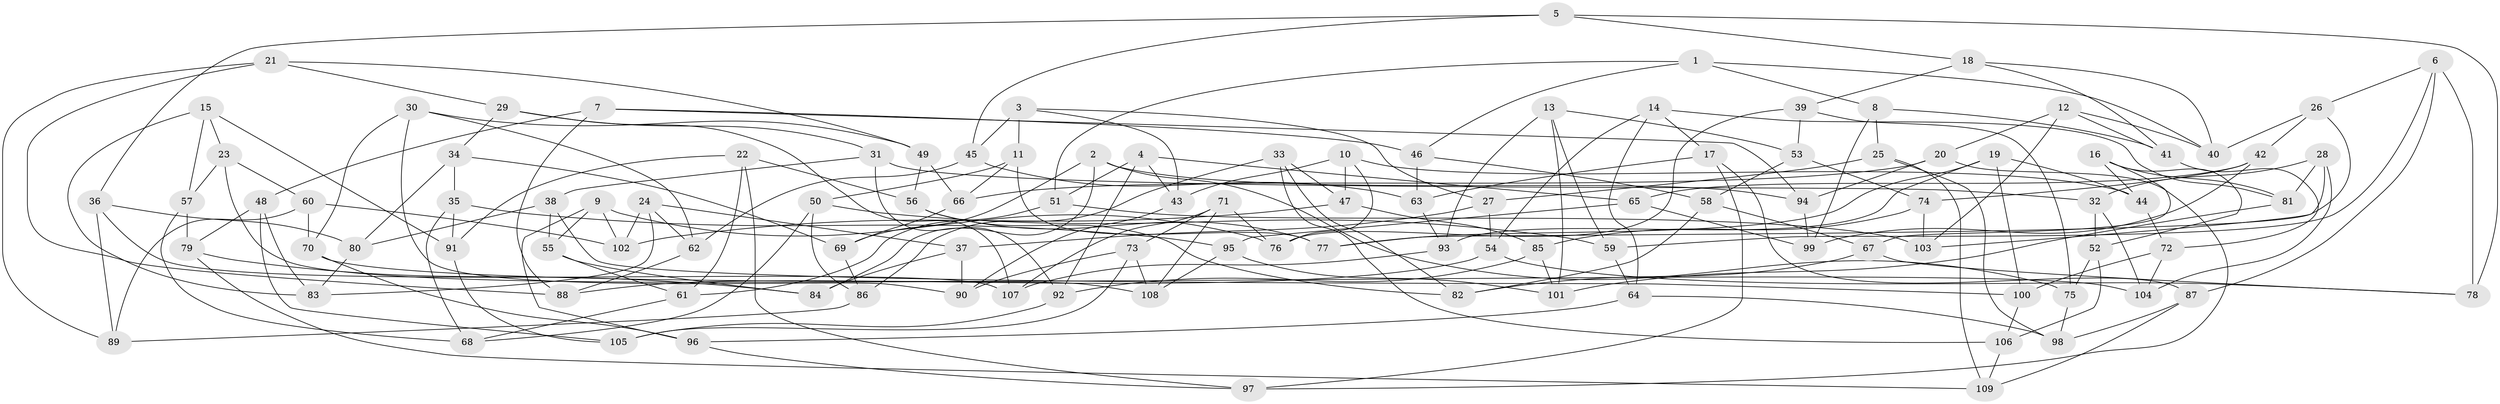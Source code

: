 // coarse degree distribution, {6: 0.5074626865671642, 4: 0.373134328358209, 5: 0.11940298507462686}
// Generated by graph-tools (version 1.1) at 2025/42/03/06/25 10:42:24]
// undirected, 109 vertices, 218 edges
graph export_dot {
graph [start="1"]
  node [color=gray90,style=filled];
  1;
  2;
  3;
  4;
  5;
  6;
  7;
  8;
  9;
  10;
  11;
  12;
  13;
  14;
  15;
  16;
  17;
  18;
  19;
  20;
  21;
  22;
  23;
  24;
  25;
  26;
  27;
  28;
  29;
  30;
  31;
  32;
  33;
  34;
  35;
  36;
  37;
  38;
  39;
  40;
  41;
  42;
  43;
  44;
  45;
  46;
  47;
  48;
  49;
  50;
  51;
  52;
  53;
  54;
  55;
  56;
  57;
  58;
  59;
  60;
  61;
  62;
  63;
  64;
  65;
  66;
  67;
  68;
  69;
  70;
  71;
  72;
  73;
  74;
  75;
  76;
  77;
  78;
  79;
  80;
  81;
  82;
  83;
  84;
  85;
  86;
  87;
  88;
  89;
  90;
  91;
  92;
  93;
  94;
  95;
  96;
  97;
  98;
  99;
  100;
  101;
  102;
  103;
  104;
  105;
  106;
  107;
  108;
  109;
  1 -- 40;
  1 -- 8;
  1 -- 46;
  1 -- 51;
  2 -- 69;
  2 -- 75;
  2 -- 94;
  2 -- 84;
  3 -- 45;
  3 -- 43;
  3 -- 27;
  3 -- 11;
  4 -- 51;
  4 -- 43;
  4 -- 65;
  4 -- 92;
  5 -- 78;
  5 -- 18;
  5 -- 45;
  5 -- 36;
  6 -- 59;
  6 -- 78;
  6 -- 87;
  6 -- 26;
  7 -- 94;
  7 -- 48;
  7 -- 46;
  7 -- 88;
  8 -- 41;
  8 -- 99;
  8 -- 25;
  9 -- 96;
  9 -- 102;
  9 -- 55;
  9 -- 76;
  10 -- 43;
  10 -- 44;
  10 -- 47;
  10 -- 76;
  11 -- 77;
  11 -- 50;
  11 -- 66;
  12 -- 40;
  12 -- 103;
  12 -- 20;
  12 -- 41;
  13 -- 93;
  13 -- 59;
  13 -- 101;
  13 -- 53;
  14 -- 54;
  14 -- 81;
  14 -- 17;
  14 -- 64;
  15 -- 83;
  15 -- 91;
  15 -- 57;
  15 -- 23;
  16 -- 81;
  16 -- 67;
  16 -- 44;
  16 -- 52;
  17 -- 87;
  17 -- 97;
  17 -- 63;
  18 -- 40;
  18 -- 39;
  18 -- 41;
  19 -- 77;
  19 -- 93;
  19 -- 44;
  19 -- 100;
  20 -- 97;
  20 -- 66;
  20 -- 94;
  21 -- 49;
  21 -- 88;
  21 -- 89;
  21 -- 29;
  22 -- 97;
  22 -- 61;
  22 -- 91;
  22 -- 56;
  23 -- 108;
  23 -- 57;
  23 -- 60;
  24 -- 62;
  24 -- 37;
  24 -- 83;
  24 -- 102;
  25 -- 109;
  25 -- 98;
  25 -- 27;
  26 -- 40;
  26 -- 42;
  26 -- 77;
  27 -- 37;
  27 -- 54;
  28 -- 32;
  28 -- 81;
  28 -- 103;
  28 -- 104;
  29 -- 107;
  29 -- 31;
  29 -- 34;
  30 -- 49;
  30 -- 62;
  30 -- 70;
  30 -- 90;
  31 -- 92;
  31 -- 38;
  31 -- 32;
  32 -- 52;
  32 -- 104;
  33 -- 82;
  33 -- 86;
  33 -- 106;
  33 -- 47;
  34 -- 69;
  34 -- 35;
  34 -- 80;
  35 -- 91;
  35 -- 68;
  35 -- 95;
  36 -- 80;
  36 -- 107;
  36 -- 89;
  37 -- 84;
  37 -- 90;
  38 -- 80;
  38 -- 100;
  38 -- 55;
  39 -- 76;
  39 -- 75;
  39 -- 53;
  41 -- 72;
  42 -- 74;
  42 -- 99;
  42 -- 65;
  43 -- 90;
  44 -- 72;
  45 -- 63;
  45 -- 62;
  46 -- 63;
  46 -- 58;
  47 -- 85;
  47 -- 102;
  48 -- 83;
  48 -- 105;
  48 -- 79;
  49 -- 66;
  49 -- 56;
  50 -- 86;
  50 -- 68;
  50 -- 59;
  51 -- 103;
  51 -- 61;
  52 -- 75;
  52 -- 106;
  53 -- 74;
  53 -- 58;
  54 -- 78;
  54 -- 88;
  55 -- 84;
  55 -- 61;
  56 -- 82;
  56 -- 77;
  57 -- 79;
  57 -- 68;
  58 -- 82;
  58 -- 67;
  59 -- 64;
  60 -- 89;
  60 -- 70;
  60 -- 102;
  61 -- 68;
  62 -- 88;
  63 -- 93;
  64 -- 96;
  64 -- 98;
  65 -- 95;
  65 -- 99;
  66 -- 69;
  67 -- 82;
  67 -- 78;
  69 -- 86;
  70 -- 104;
  70 -- 96;
  71 -- 73;
  71 -- 107;
  71 -- 108;
  71 -- 76;
  72 -- 100;
  72 -- 104;
  73 -- 105;
  73 -- 108;
  73 -- 90;
  74 -- 103;
  74 -- 85;
  75 -- 98;
  79 -- 84;
  79 -- 109;
  80 -- 83;
  81 -- 101;
  85 -- 101;
  85 -- 92;
  86 -- 89;
  87 -- 98;
  87 -- 109;
  91 -- 105;
  92 -- 105;
  93 -- 107;
  94 -- 99;
  95 -- 108;
  95 -- 101;
  96 -- 97;
  100 -- 106;
  106 -- 109;
}
